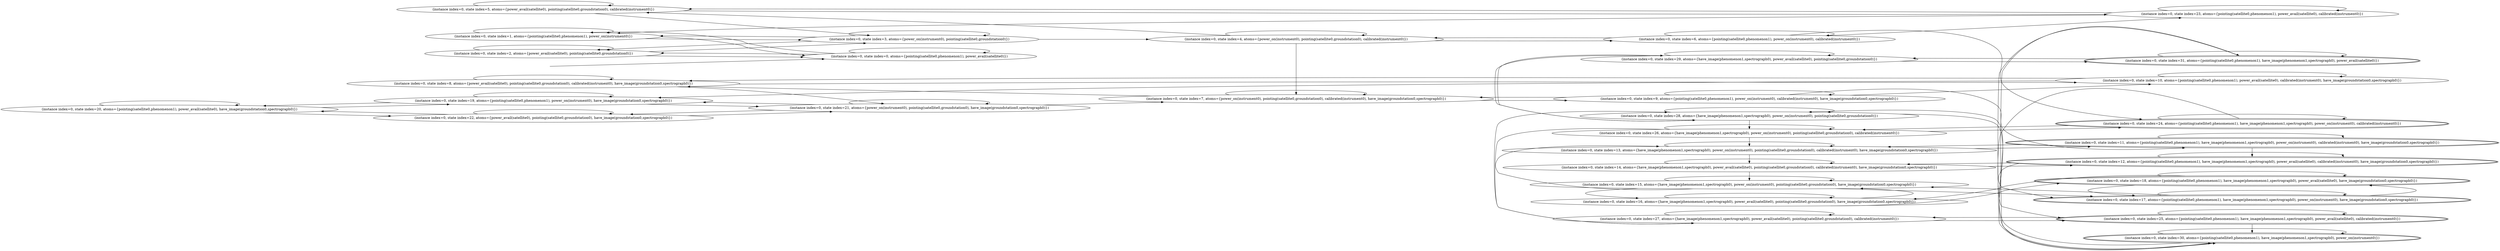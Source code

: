 digraph {
rankdir="LR"
s20[label="(instance index=0, state index=20, atoms={pointing(satellite0,phenomenon1), power_avail(satellite0), have_image(groundstation0,spectrograph0)})"]
s10[label="(instance index=0, state index=10, atoms={pointing(satellite0,phenomenon1), power_avail(satellite0), calibrated(instrument0), have_image(groundstation0,spectrograph0)})"]
s23[label="(instance index=0, state index=23, atoms={pointing(satellite0,phenomenon1), power_avail(satellite0), calibrated(instrument0)})"]
s0[label="(instance index=0, state index=0, atoms={pointing(satellite0,phenomenon1), power_avail(satellite0)})"]
s1[label="(instance index=0, state index=1, atoms={pointing(satellite0,phenomenon1), power_on(instrument0)})"]
s2[label="(instance index=0, state index=2, atoms={power_avail(satellite0), pointing(satellite0,groundstation0)})"]
s5[label="(instance index=0, state index=5, atoms={power_avail(satellite0), pointing(satellite0,groundstation0), calibrated(instrument0)})"]
s19[label="(instance index=0, state index=19, atoms={pointing(satellite0,phenomenon1), power_on(instrument0), have_image(groundstation0,spectrograph0)})"]
s8[label="(instance index=0, state index=8, atoms={power_avail(satellite0), pointing(satellite0,groundstation0), calibrated(instrument0), have_image(groundstation0,spectrograph0)})"]
s22[label="(instance index=0, state index=22, atoms={power_avail(satellite0), pointing(satellite0,groundstation0), have_image(groundstation0,spectrograph0)})"]
s3[label="(instance index=0, state index=3, atoms={power_on(instrument0), pointing(satellite0,groundstation0)})"]
s21[label="(instance index=0, state index=21, atoms={power_on(instrument0), pointing(satellite0,groundstation0), have_image(groundstation0,spectrograph0)})"]
s4[label="(instance index=0, state index=4, atoms={power_on(instrument0), pointing(satellite0,groundstation0), calibrated(instrument0)})"]
s7[label="(instance index=0, state index=7, atoms={power_on(instrument0), pointing(satellite0,groundstation0), calibrated(instrument0), have_image(groundstation0,spectrograph0)})"]
s26[label="(instance index=0, state index=26, atoms={have_image(phenomenon1,spectrograph0), power_on(instrument0), pointing(satellite0,groundstation0), calibrated(instrument0)})"]
s6[label="(instance index=0, state index=6, atoms={pointing(satellite0,phenomenon1), power_on(instrument0), calibrated(instrument0)})"]
s27[label="(instance index=0, state index=27, atoms={have_image(phenomenon1,spectrograph0), power_avail(satellite0), pointing(satellite0,groundstation0), calibrated(instrument0)})"]
s28[label="(instance index=0, state index=28, atoms={have_image(phenomenon1,spectrograph0), power_on(instrument0), pointing(satellite0,groundstation0)})"]
s29[label="(instance index=0, state index=29, atoms={have_image(phenomenon1,spectrograph0), power_avail(satellite0), pointing(satellite0,groundstation0)})"]
s16[label="(instance index=0, state index=16, atoms={have_image(phenomenon1,spectrograph0), power_avail(satellite0), pointing(satellite0,groundstation0), have_image(groundstation0,spectrograph0)})"]
s15[label="(instance index=0, state index=15, atoms={have_image(phenomenon1,spectrograph0), power_on(instrument0), pointing(satellite0,groundstation0), have_image(groundstation0,spectrograph0)})"]
s14[label="(instance index=0, state index=14, atoms={have_image(phenomenon1,spectrograph0), power_avail(satellite0), pointing(satellite0,groundstation0), calibrated(instrument0), have_image(groundstation0,spectrograph0)})"]
s9[label="(instance index=0, state index=9, atoms={pointing(satellite0,phenomenon1), power_on(instrument0), calibrated(instrument0), have_image(groundstation0,spectrograph0)})"]
s13[label="(instance index=0, state index=13, atoms={have_image(phenomenon1,spectrograph0), power_on(instrument0), pointing(satellite0,groundstation0), calibrated(instrument0), have_image(groundstation0,spectrograph0)})"]
s11[peripheries=2,label="(instance index=0, state index=11, atoms={pointing(satellite0,phenomenon1), have_image(phenomenon1,spectrograph0), power_on(instrument0), calibrated(instrument0), have_image(groundstation0,spectrograph0)})"]
s24[peripheries=2,label="(instance index=0, state index=24, atoms={pointing(satellite0,phenomenon1), have_image(phenomenon1,spectrograph0), power_on(instrument0), calibrated(instrument0)})"]
s12[peripheries=2,label="(instance index=0, state index=12, atoms={pointing(satellite0,phenomenon1), have_image(phenomenon1,spectrograph0), power_avail(satellite0), calibrated(instrument0), have_image(groundstation0,spectrograph0)})"]
s25[peripheries=2,label="(instance index=0, state index=25, atoms={pointing(satellite0,phenomenon1), have_image(phenomenon1,spectrograph0), power_avail(satellite0), calibrated(instrument0)})"]
s17[peripheries=2,label="(instance index=0, state index=17, atoms={pointing(satellite0,phenomenon1), have_image(phenomenon1,spectrograph0), power_on(instrument0), have_image(groundstation0,spectrograph0)})"]
s30[peripheries=2,label="(instance index=0, state index=30, atoms={pointing(satellite0,phenomenon1), have_image(phenomenon1,spectrograph0), power_on(instrument0)})"]
s18[peripheries=2,label="(instance index=0, state index=18, atoms={pointing(satellite0,phenomenon1), have_image(phenomenon1,spectrograph0), power_avail(satellite0), have_image(groundstation0,spectrograph0)})"]
s31[peripheries=2,label="(instance index=0, state index=31, atoms={pointing(satellite0,phenomenon1), have_image(phenomenon1,spectrograph0), power_avail(satellite0)})"]
Dangling [ label = "", style = invis ]
{ rank = same; Dangling }
Dangling -> s0
{ rank = same; s0}
{ rank = same; s1,s2,s5,s19,s8,s22}
{ rank = same; s3,s21}
{ rank = same; s4,s7}
{ rank = same; s26,s6,s27,s28,s29,s16,s15,s14,s9,s13}
{ rank = same; s11,s24,s12,s25,s17,s30,s18,s31}
{
s20->s20
s20->s22
s20->s19
s10->s19
s10->s10
s10->s8
s23->s23
s23->s5
s23->s1
s0->s2
s0->s1
s0->s0
}
{
s1->s1
s1->s3
s1->s0
s2->s2
s2->s3
s2->s0
s5->s23
s5->s5
s5->s3
s19->s21
s19->s20
s19->s19
s8->s21
s8->s10
s8->s8
s22->s22
s22->s21
s22->s20
}
{
s3->s4
s3->s3
s3->s2
s3->s1
s21->s7
s21->s22
s21->s21
s21->s19
}
{
s4->s7
s4->s6
s4->s5
s4->s4
s7->s7
s7->s9
s7->s8
}
{
s26->s13
s26->s27
s26->s26
s26->s24
s6->s23
s6->s6
s6->s4
s6->s24
s27->s27
s27->s28
s27->s25
s28->s30
s28->s29
s28->s28
s28->s26
s29->s29
s29->s31
s29->s28
s16->s15
s16->s18
s16->s16
s15->s15
s15->s13
s15->s17
s15->s16
s14->s14
s14->s15
s14->s12
s9->s7
s9->s11
s9->s10
s9->s9
s13->s13
s13->s14
s13->s11
}
{
s11->s13
s11->s12
s11->s11
s24->s26
s24->s25
s24->s24
s12->s12
s12->s14
s12->s17
s25->s30
s25->s27
s25->s25
s17->s15
s17->s18
s17->s17
s30->s30
s30->s31
s30->s28
s18->s18
s18->s17
s18->s16
s31->s31
s31->s30
s31->s29
}
}
